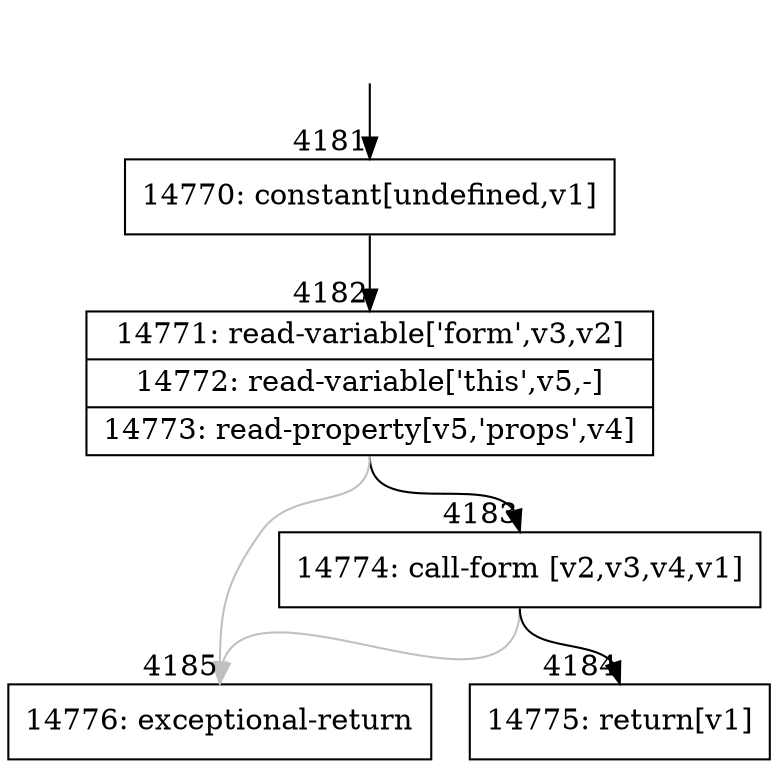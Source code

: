 digraph {
rankdir="TD"
BB_entry280[shape=none,label=""];
BB_entry280 -> BB4181 [tailport=s, headport=n, headlabel="    4181"]
BB4181 [shape=record label="{14770: constant[undefined,v1]}" ] 
BB4181 -> BB4182 [tailport=s, headport=n, headlabel="      4182"]
BB4182 [shape=record label="{14771: read-variable['form',v3,v2]|14772: read-variable['this',v5,-]|14773: read-property[v5,'props',v4]}" ] 
BB4182 -> BB4183 [tailport=s, headport=n, headlabel="      4183"]
BB4182 -> BB4185 [tailport=s, headport=n, color=gray, headlabel="      4185"]
BB4183 [shape=record label="{14774: call-form [v2,v3,v4,v1]}" ] 
BB4183 -> BB4184 [tailport=s, headport=n, headlabel="      4184"]
BB4183 -> BB4185 [tailport=s, headport=n, color=gray]
BB4184 [shape=record label="{14775: return[v1]}" ] 
BB4185 [shape=record label="{14776: exceptional-return}" ] 
//#$~ 7994
}
